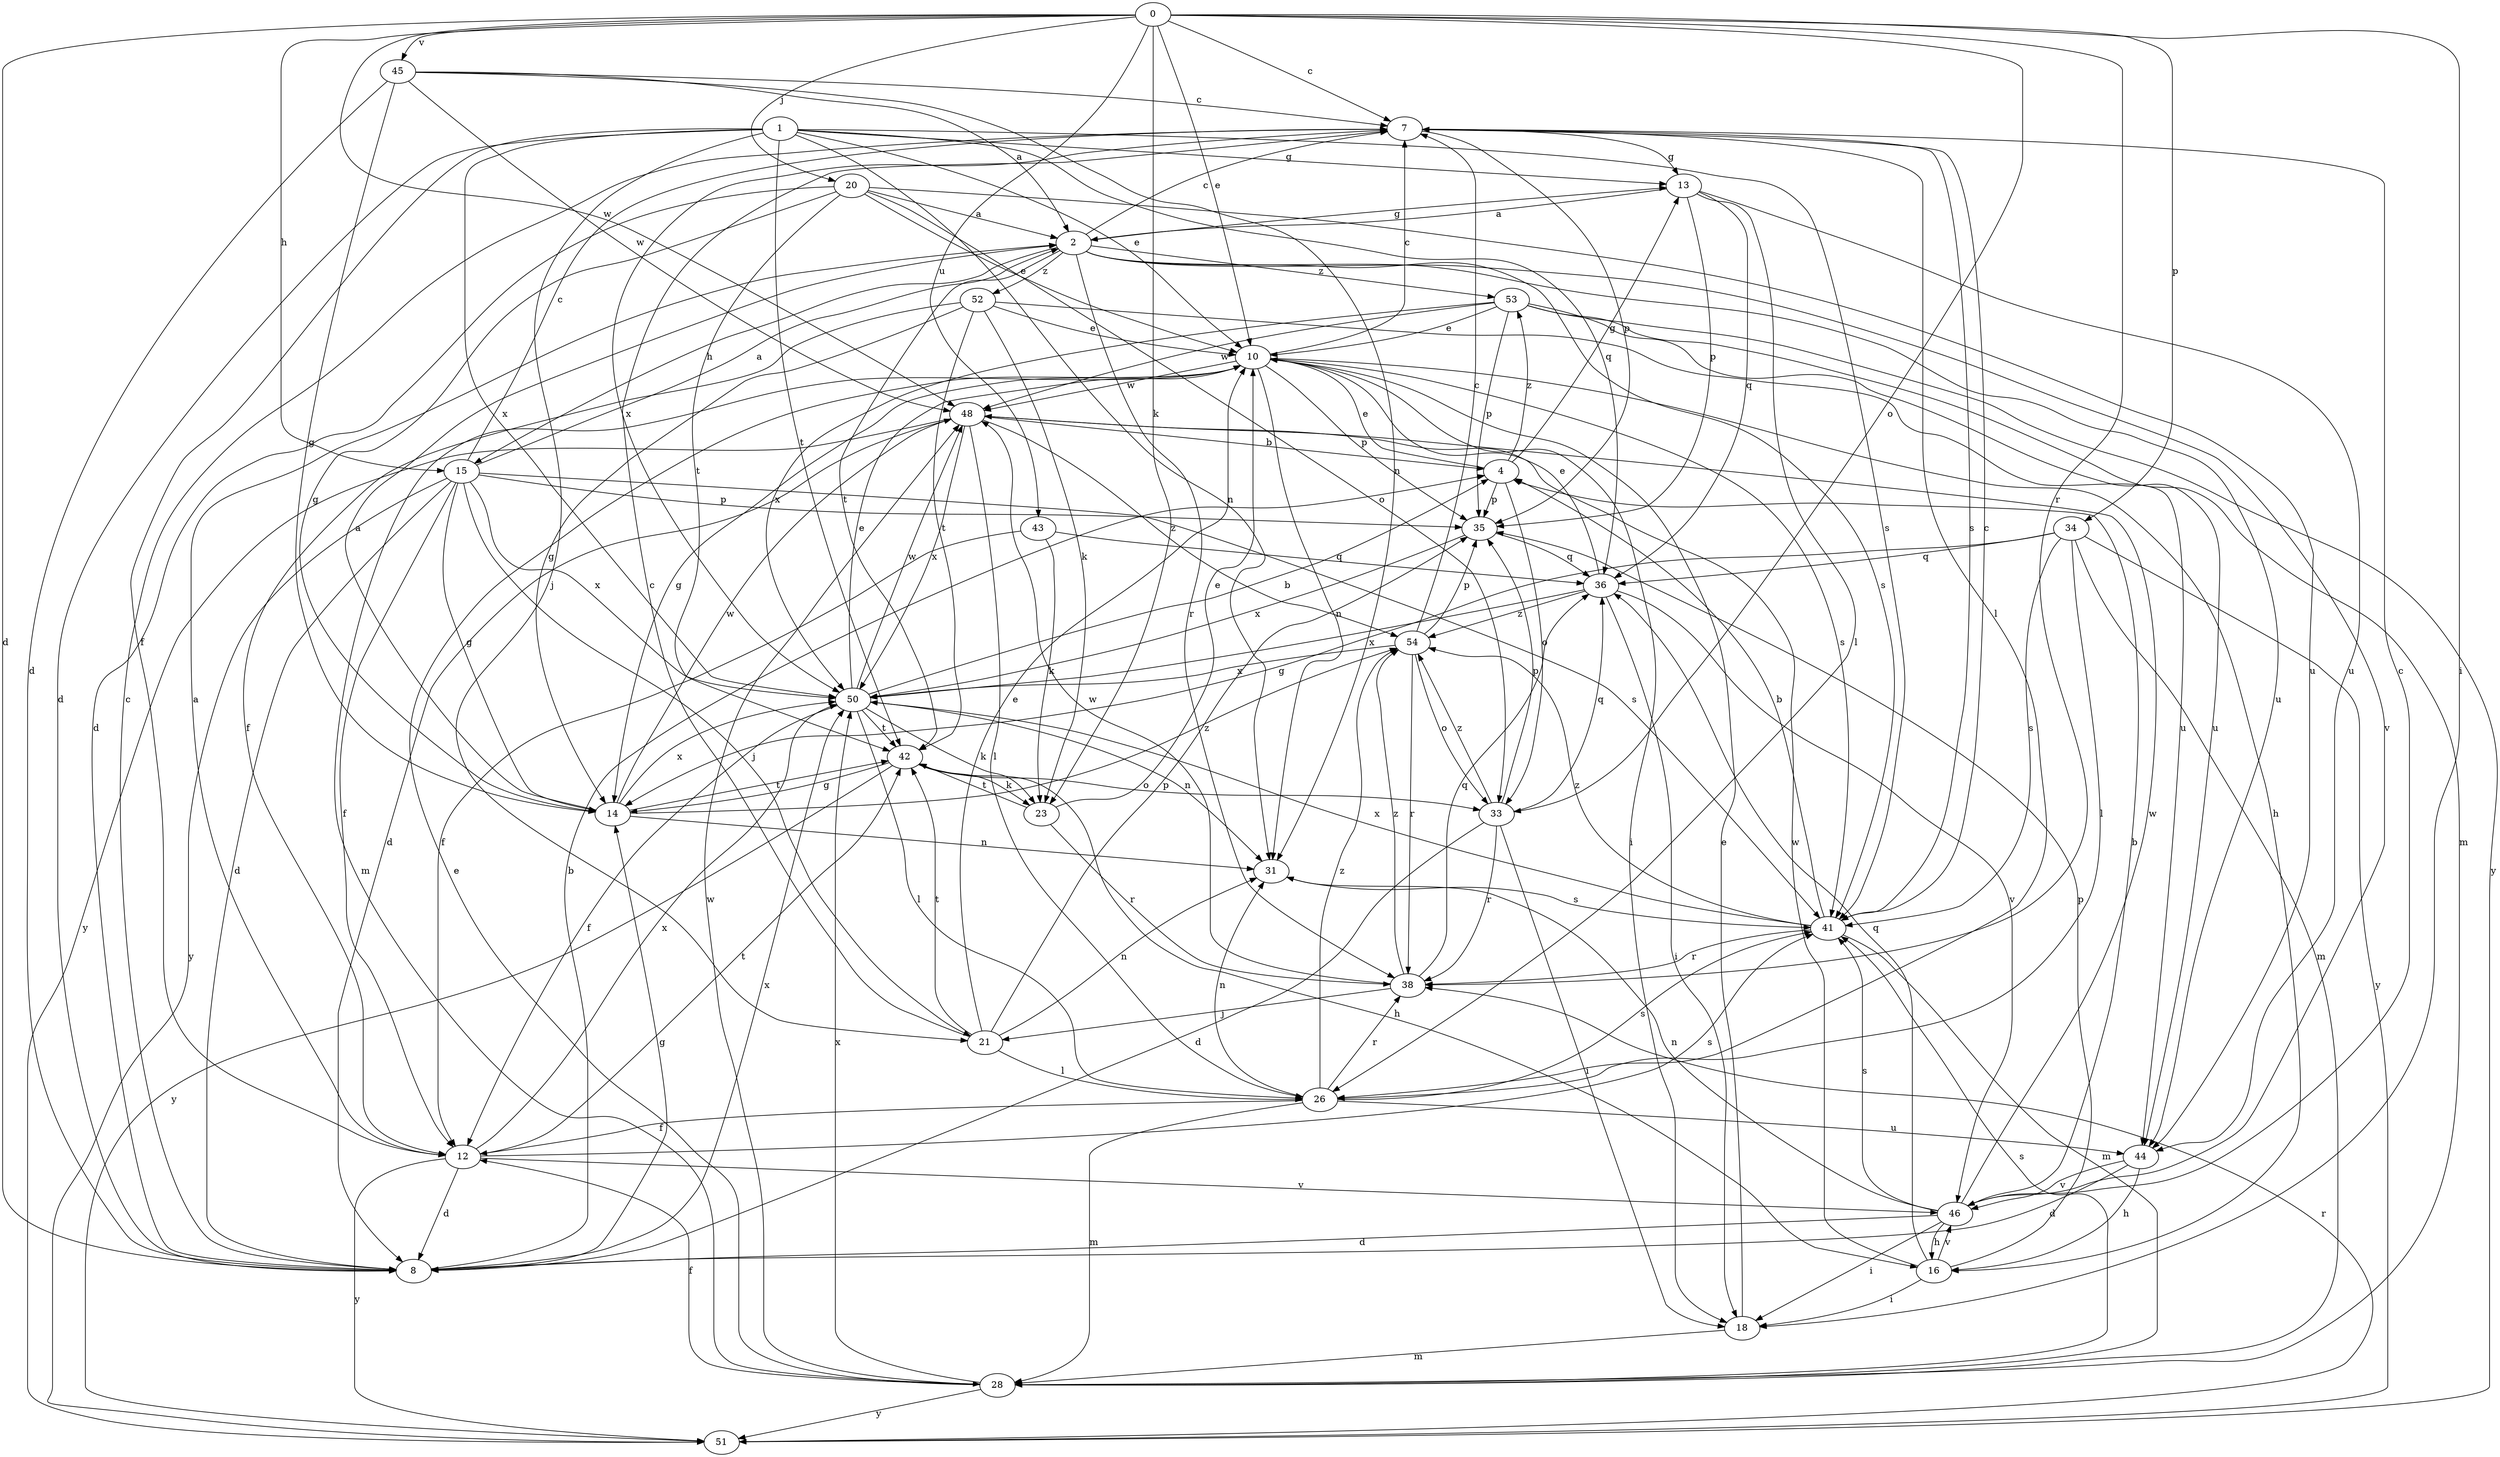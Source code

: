 strict digraph  {
0;
1;
2;
4;
7;
8;
10;
12;
13;
14;
15;
16;
18;
20;
21;
23;
26;
28;
31;
33;
34;
35;
36;
38;
41;
42;
43;
44;
45;
46;
48;
50;
51;
52;
53;
54;
0 -> 7  [label=c];
0 -> 8  [label=d];
0 -> 10  [label=e];
0 -> 15  [label=h];
0 -> 18  [label=i];
0 -> 20  [label=j];
0 -> 23  [label=k];
0 -> 33  [label=o];
0 -> 34  [label=p];
0 -> 38  [label=r];
0 -> 43  [label=u];
0 -> 45  [label=v];
0 -> 48  [label=w];
1 -> 8  [label=d];
1 -> 10  [label=e];
1 -> 12  [label=f];
1 -> 13  [label=g];
1 -> 21  [label=j];
1 -> 31  [label=n];
1 -> 36  [label=q];
1 -> 41  [label=s];
1 -> 42  [label=t];
1 -> 50  [label=x];
2 -> 7  [label=c];
2 -> 13  [label=g];
2 -> 15  [label=h];
2 -> 38  [label=r];
2 -> 41  [label=s];
2 -> 42  [label=t];
2 -> 44  [label=u];
2 -> 46  [label=v];
2 -> 52  [label=z];
2 -> 53  [label=z];
4 -> 10  [label=e];
4 -> 13  [label=g];
4 -> 33  [label=o];
4 -> 35  [label=p];
4 -> 53  [label=z];
7 -> 13  [label=g];
7 -> 26  [label=l];
7 -> 35  [label=p];
7 -> 41  [label=s];
7 -> 50  [label=x];
8 -> 4  [label=b];
8 -> 7  [label=c];
8 -> 14  [label=g];
8 -> 50  [label=x];
10 -> 7  [label=c];
10 -> 14  [label=g];
10 -> 16  [label=h];
10 -> 18  [label=i];
10 -> 28  [label=m];
10 -> 31  [label=n];
10 -> 35  [label=p];
10 -> 41  [label=s];
10 -> 48  [label=w];
12 -> 2  [label=a];
12 -> 8  [label=d];
12 -> 41  [label=s];
12 -> 42  [label=t];
12 -> 46  [label=v];
12 -> 50  [label=x];
12 -> 51  [label=y];
13 -> 2  [label=a];
13 -> 26  [label=l];
13 -> 35  [label=p];
13 -> 36  [label=q];
13 -> 44  [label=u];
14 -> 2  [label=a];
14 -> 31  [label=n];
14 -> 42  [label=t];
14 -> 48  [label=w];
14 -> 50  [label=x];
14 -> 54  [label=z];
15 -> 2  [label=a];
15 -> 7  [label=c];
15 -> 8  [label=d];
15 -> 12  [label=f];
15 -> 14  [label=g];
15 -> 21  [label=j];
15 -> 35  [label=p];
15 -> 41  [label=s];
15 -> 50  [label=x];
15 -> 51  [label=y];
16 -> 18  [label=i];
16 -> 35  [label=p];
16 -> 36  [label=q];
16 -> 46  [label=v];
16 -> 48  [label=w];
18 -> 10  [label=e];
18 -> 28  [label=m];
20 -> 2  [label=a];
20 -> 8  [label=d];
20 -> 10  [label=e];
20 -> 14  [label=g];
20 -> 33  [label=o];
20 -> 42  [label=t];
20 -> 44  [label=u];
21 -> 7  [label=c];
21 -> 10  [label=e];
21 -> 26  [label=l];
21 -> 31  [label=n];
21 -> 35  [label=p];
21 -> 42  [label=t];
23 -> 10  [label=e];
23 -> 38  [label=r];
23 -> 42  [label=t];
26 -> 12  [label=f];
26 -> 28  [label=m];
26 -> 31  [label=n];
26 -> 38  [label=r];
26 -> 41  [label=s];
26 -> 44  [label=u];
26 -> 54  [label=z];
28 -> 10  [label=e];
28 -> 12  [label=f];
28 -> 41  [label=s];
28 -> 48  [label=w];
28 -> 50  [label=x];
28 -> 51  [label=y];
31 -> 41  [label=s];
33 -> 8  [label=d];
33 -> 18  [label=i];
33 -> 35  [label=p];
33 -> 36  [label=q];
33 -> 38  [label=r];
33 -> 54  [label=z];
34 -> 14  [label=g];
34 -> 26  [label=l];
34 -> 28  [label=m];
34 -> 36  [label=q];
34 -> 41  [label=s];
34 -> 51  [label=y];
35 -> 36  [label=q];
35 -> 50  [label=x];
36 -> 10  [label=e];
36 -> 18  [label=i];
36 -> 46  [label=v];
36 -> 50  [label=x];
36 -> 54  [label=z];
38 -> 21  [label=j];
38 -> 36  [label=q];
38 -> 48  [label=w];
38 -> 54  [label=z];
41 -> 4  [label=b];
41 -> 7  [label=c];
41 -> 28  [label=m];
41 -> 38  [label=r];
41 -> 50  [label=x];
41 -> 54  [label=z];
42 -> 14  [label=g];
42 -> 16  [label=h];
42 -> 23  [label=k];
42 -> 33  [label=o];
42 -> 51  [label=y];
43 -> 12  [label=f];
43 -> 23  [label=k];
43 -> 36  [label=q];
44 -> 8  [label=d];
44 -> 16  [label=h];
44 -> 46  [label=v];
45 -> 2  [label=a];
45 -> 7  [label=c];
45 -> 8  [label=d];
45 -> 14  [label=g];
45 -> 31  [label=n];
45 -> 48  [label=w];
46 -> 4  [label=b];
46 -> 7  [label=c];
46 -> 8  [label=d];
46 -> 16  [label=h];
46 -> 18  [label=i];
46 -> 31  [label=n];
46 -> 41  [label=s];
46 -> 48  [label=w];
48 -> 4  [label=b];
48 -> 8  [label=d];
48 -> 26  [label=l];
48 -> 50  [label=x];
48 -> 51  [label=y];
48 -> 54  [label=z];
50 -> 4  [label=b];
50 -> 10  [label=e];
50 -> 12  [label=f];
50 -> 23  [label=k];
50 -> 26  [label=l];
50 -> 31  [label=n];
50 -> 42  [label=t];
50 -> 48  [label=w];
51 -> 38  [label=r];
52 -> 10  [label=e];
52 -> 12  [label=f];
52 -> 14  [label=g];
52 -> 23  [label=k];
52 -> 42  [label=t];
52 -> 44  [label=u];
53 -> 10  [label=e];
53 -> 28  [label=m];
53 -> 35  [label=p];
53 -> 44  [label=u];
53 -> 48  [label=w];
53 -> 50  [label=x];
53 -> 51  [label=y];
54 -> 7  [label=c];
54 -> 33  [label=o];
54 -> 35  [label=p];
54 -> 38  [label=r];
54 -> 50  [label=x];
}
